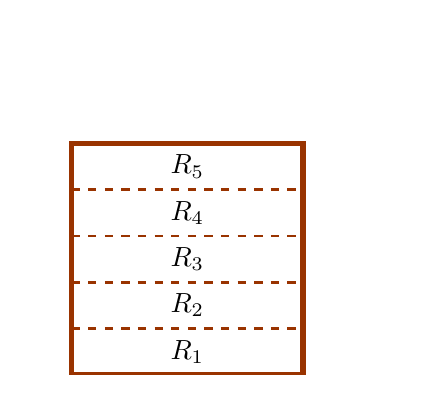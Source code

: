 
\definecolor{xdxdff}{rgb}{0.49,0.49,1}
\definecolor{zzttqq}{rgb}{0.6,0.2,0}
\definecolor{ududff}{rgb}{0.30,0.30,1}
\begin{tikzpicture}[x=2.1cm,y=2.1cm,scale=1.4]
\clip(-0.07,0) rectangle (1.5,1.5);
\draw [line width=2pt,color=zzttqq] (0,0) -- (1,0) -- (1,1) -- (0,1) -- cycle;
\draw [line width=1pt,color=zzttqq, dashed] (0,.2)--(1,.2);
\draw [line width=1pt,color=zzttqq, dashed] (0,.4)--(1,.4);
\draw [line width=1pt,color=zzttqq, dashed] (0,.6)--(1,.6);
\draw [line width=1pt,color=zzttqq, dashed] (0,.8)--(1,.8);
%\draw (0,1) node[anchor=south] {$Q$};
\draw (0.5,.1) node[anchor=center] {$R_1$};
\draw (0.5,.3) node[anchor=center] {$R_2$};
\draw (0.5,.5) node[anchor=center] {$R_3$};
\draw (0.5,.7) node[anchor=center] {$R_4$};
\draw (0.5,.9) node[anchor=center] {$R_5$};



\end{tikzpicture}

